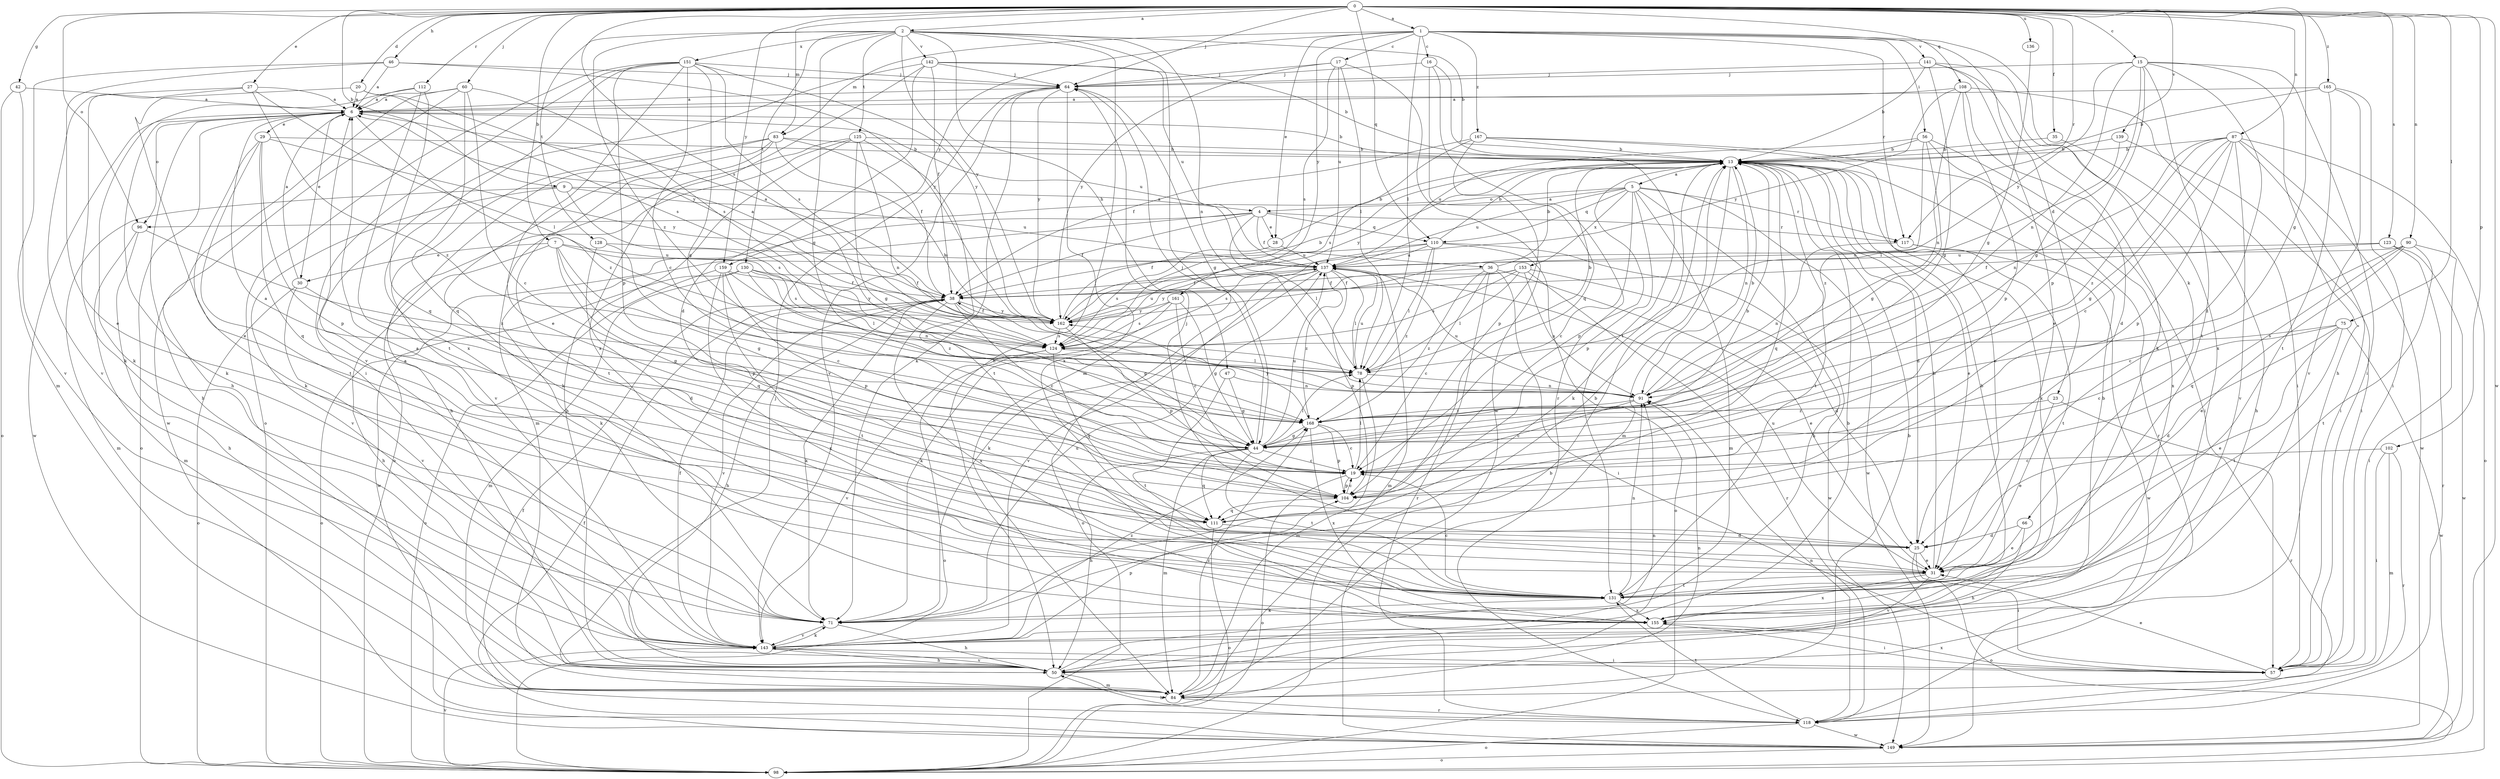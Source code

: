 strict digraph  {
0;
1;
2;
4;
5;
6;
7;
9;
13;
15;
16;
17;
19;
20;
23;
25;
27;
28;
29;
30;
31;
35;
36;
38;
42;
44;
46;
47;
50;
56;
57;
60;
64;
66;
71;
75;
78;
83;
84;
87;
90;
91;
96;
98;
102;
104;
108;
110;
111;
112;
117;
118;
123;
124;
125;
128;
130;
131;
136;
137;
139;
141;
142;
143;
149;
151;
153;
155;
159;
161;
162;
165;
167;
168;
0 -> 1  [label=a];
0 -> 2  [label=a];
0 -> 7  [label=b];
0 -> 9  [label=b];
0 -> 15  [label=c];
0 -> 20  [label=d];
0 -> 27  [label=e];
0 -> 35  [label=f];
0 -> 42  [label=g];
0 -> 44  [label=g];
0 -> 46  [label=h];
0 -> 60  [label=j];
0 -> 64  [label=j];
0 -> 75  [label=l];
0 -> 83  [label=m];
0 -> 87  [label=n];
0 -> 90  [label=n];
0 -> 96  [label=o];
0 -> 102  [label=p];
0 -> 108  [label=q];
0 -> 110  [label=q];
0 -> 112  [label=r];
0 -> 117  [label=r];
0 -> 123  [label=s];
0 -> 124  [label=s];
0 -> 136  [label=u];
0 -> 139  [label=v];
0 -> 149  [label=w];
0 -> 159  [label=y];
0 -> 165  [label=z];
1 -> 16  [label=c];
1 -> 17  [label=c];
1 -> 23  [label=d];
1 -> 28  [label=e];
1 -> 56  [label=i];
1 -> 66  [label=k];
1 -> 78  [label=l];
1 -> 83  [label=m];
1 -> 117  [label=r];
1 -> 141  [label=v];
1 -> 159  [label=y];
1 -> 161  [label=y];
1 -> 167  [label=z];
2 -> 13  [label=b];
2 -> 44  [label=g];
2 -> 47  [label=h];
2 -> 50  [label=h];
2 -> 84  [label=m];
2 -> 91  [label=n];
2 -> 125  [label=t];
2 -> 128  [label=t];
2 -> 130  [label=t];
2 -> 142  [label=v];
2 -> 151  [label=x];
2 -> 162  [label=y];
2 -> 168  [label=z];
4 -> 28  [label=e];
4 -> 36  [label=f];
4 -> 38  [label=f];
4 -> 71  [label=k];
4 -> 78  [label=l];
4 -> 110  [label=q];
4 -> 117  [label=r];
4 -> 149  [label=w];
5 -> 4  [label=a];
5 -> 19  [label=c];
5 -> 50  [label=h];
5 -> 84  [label=m];
5 -> 96  [label=o];
5 -> 104  [label=p];
5 -> 110  [label=q];
5 -> 117  [label=r];
5 -> 137  [label=u];
5 -> 149  [label=w];
5 -> 153  [label=x];
6 -> 13  [label=b];
6 -> 29  [label=e];
6 -> 30  [label=e];
6 -> 50  [label=h];
6 -> 71  [label=k];
6 -> 96  [label=o];
6 -> 98  [label=o];
6 -> 137  [label=u];
6 -> 149  [label=w];
6 -> 168  [label=z];
7 -> 30  [label=e];
7 -> 44  [label=g];
7 -> 50  [label=h];
7 -> 104  [label=p];
7 -> 111  [label=q];
7 -> 124  [label=s];
7 -> 137  [label=u];
9 -> 4  [label=a];
9 -> 84  [label=m];
9 -> 124  [label=s];
9 -> 137  [label=u];
9 -> 143  [label=v];
13 -> 5  [label=a];
13 -> 25  [label=d];
13 -> 31  [label=e];
13 -> 71  [label=k];
13 -> 84  [label=m];
13 -> 91  [label=n];
13 -> 104  [label=p];
13 -> 111  [label=q];
13 -> 131  [label=t];
13 -> 155  [label=x];
13 -> 162  [label=y];
15 -> 25  [label=d];
15 -> 44  [label=g];
15 -> 50  [label=h];
15 -> 57  [label=i];
15 -> 64  [label=j];
15 -> 91  [label=n];
15 -> 104  [label=p];
15 -> 131  [label=t];
15 -> 162  [label=y];
16 -> 64  [label=j];
16 -> 111  [label=q];
16 -> 118  [label=r];
16 -> 131  [label=t];
17 -> 64  [label=j];
17 -> 78  [label=l];
17 -> 124  [label=s];
17 -> 137  [label=u];
17 -> 149  [label=w];
17 -> 162  [label=y];
19 -> 6  [label=a];
19 -> 78  [label=l];
19 -> 98  [label=o];
19 -> 104  [label=p];
20 -> 6  [label=a];
20 -> 31  [label=e];
20 -> 124  [label=s];
20 -> 162  [label=y];
23 -> 31  [label=e];
23 -> 118  [label=r];
23 -> 168  [label=z];
25 -> 31  [label=e];
25 -> 57  [label=i];
25 -> 64  [label=j];
25 -> 98  [label=o];
27 -> 6  [label=a];
27 -> 71  [label=k];
27 -> 78  [label=l];
27 -> 143  [label=v];
27 -> 168  [label=z];
28 -> 13  [label=b];
28 -> 124  [label=s];
28 -> 137  [label=u];
29 -> 13  [label=b];
29 -> 71  [label=k];
29 -> 104  [label=p];
29 -> 111  [label=q];
29 -> 131  [label=t];
29 -> 162  [label=y];
30 -> 6  [label=a];
30 -> 44  [label=g];
30 -> 98  [label=o];
30 -> 143  [label=v];
31 -> 6  [label=a];
31 -> 13  [label=b];
31 -> 131  [label=t];
31 -> 137  [label=u];
31 -> 143  [label=v];
31 -> 155  [label=x];
35 -> 13  [label=b];
35 -> 50  [label=h];
36 -> 13  [label=b];
36 -> 19  [label=c];
36 -> 31  [label=e];
36 -> 38  [label=f];
36 -> 57  [label=i];
36 -> 118  [label=r];
36 -> 168  [label=z];
38 -> 6  [label=a];
38 -> 19  [label=c];
38 -> 44  [label=g];
38 -> 50  [label=h];
38 -> 71  [label=k];
38 -> 143  [label=v];
38 -> 155  [label=x];
38 -> 162  [label=y];
42 -> 6  [label=a];
42 -> 98  [label=o];
42 -> 143  [label=v];
44 -> 13  [label=b];
44 -> 19  [label=c];
44 -> 50  [label=h];
44 -> 64  [label=j];
44 -> 78  [label=l];
44 -> 84  [label=m];
44 -> 111  [label=q];
44 -> 131  [label=t];
44 -> 137  [label=u];
46 -> 6  [label=a];
46 -> 31  [label=e];
46 -> 64  [label=j];
46 -> 84  [label=m];
46 -> 162  [label=y];
47 -> 44  [label=g];
47 -> 91  [label=n];
47 -> 131  [label=t];
50 -> 13  [label=b];
50 -> 84  [label=m];
50 -> 91  [label=n];
50 -> 143  [label=v];
56 -> 13  [label=b];
56 -> 44  [label=g];
56 -> 57  [label=i];
56 -> 137  [label=u];
56 -> 155  [label=x];
56 -> 168  [label=z];
57 -> 31  [label=e];
57 -> 155  [label=x];
60 -> 6  [label=a];
60 -> 19  [label=c];
60 -> 50  [label=h];
60 -> 111  [label=q];
60 -> 124  [label=s];
60 -> 149  [label=w];
64 -> 6  [label=a];
64 -> 44  [label=g];
64 -> 71  [label=k];
64 -> 143  [label=v];
64 -> 155  [label=x];
64 -> 162  [label=y];
66 -> 25  [label=d];
66 -> 31  [label=e];
66 -> 50  [label=h];
71 -> 13  [label=b];
71 -> 50  [label=h];
71 -> 137  [label=u];
71 -> 143  [label=v];
75 -> 19  [label=c];
75 -> 25  [label=d];
75 -> 31  [label=e];
75 -> 124  [label=s];
75 -> 131  [label=t];
75 -> 149  [label=w];
78 -> 13  [label=b];
78 -> 84  [label=m];
78 -> 91  [label=n];
78 -> 137  [label=u];
83 -> 13  [label=b];
83 -> 38  [label=f];
83 -> 50  [label=h];
83 -> 71  [label=k];
83 -> 78  [label=l];
83 -> 131  [label=t];
83 -> 143  [label=v];
84 -> 13  [label=b];
84 -> 64  [label=j];
84 -> 91  [label=n];
84 -> 118  [label=r];
84 -> 168  [label=z];
87 -> 13  [label=b];
87 -> 19  [label=c];
87 -> 44  [label=g];
87 -> 57  [label=i];
87 -> 91  [label=n];
87 -> 98  [label=o];
87 -> 104  [label=p];
87 -> 143  [label=v];
87 -> 149  [label=w];
87 -> 168  [label=z];
90 -> 19  [label=c];
90 -> 31  [label=e];
90 -> 57  [label=i];
90 -> 111  [label=q];
90 -> 131  [label=t];
90 -> 137  [label=u];
91 -> 13  [label=b];
91 -> 19  [label=c];
91 -> 137  [label=u];
91 -> 168  [label=z];
96 -> 50  [label=h];
96 -> 84  [label=m];
96 -> 168  [label=z];
98 -> 13  [label=b];
98 -> 143  [label=v];
102 -> 19  [label=c];
102 -> 57  [label=i];
102 -> 84  [label=m];
102 -> 118  [label=r];
104 -> 19  [label=c];
104 -> 111  [label=q];
108 -> 6  [label=a];
108 -> 25  [label=d];
108 -> 57  [label=i];
108 -> 91  [label=n];
108 -> 104  [label=p];
108 -> 162  [label=y];
110 -> 13  [label=b];
110 -> 38  [label=f];
110 -> 78  [label=l];
110 -> 98  [label=o];
110 -> 124  [label=s];
110 -> 137  [label=u];
110 -> 149  [label=w];
110 -> 168  [label=z];
111 -> 25  [label=d];
111 -> 98  [label=o];
112 -> 6  [label=a];
112 -> 71  [label=k];
112 -> 111  [label=q];
112 -> 131  [label=t];
117 -> 91  [label=n];
117 -> 131  [label=t];
117 -> 149  [label=w];
118 -> 38  [label=f];
118 -> 50  [label=h];
118 -> 91  [label=n];
118 -> 98  [label=o];
118 -> 131  [label=t];
118 -> 149  [label=w];
123 -> 38  [label=f];
123 -> 118  [label=r];
123 -> 137  [label=u];
123 -> 149  [label=w];
124 -> 78  [label=l];
124 -> 98  [label=o];
124 -> 111  [label=q];
124 -> 143  [label=v];
125 -> 13  [label=b];
125 -> 44  [label=g];
125 -> 50  [label=h];
125 -> 84  [label=m];
125 -> 91  [label=n];
125 -> 98  [label=o];
125 -> 131  [label=t];
128 -> 19  [label=c];
128 -> 25  [label=d];
128 -> 137  [label=u];
130 -> 38  [label=f];
130 -> 78  [label=l];
130 -> 84  [label=m];
130 -> 98  [label=o];
130 -> 162  [label=y];
130 -> 168  [label=z];
131 -> 6  [label=a];
131 -> 13  [label=b];
131 -> 19  [label=c];
131 -> 71  [label=k];
131 -> 91  [label=n];
131 -> 155  [label=x];
136 -> 44  [label=g];
137 -> 38  [label=f];
137 -> 71  [label=k];
137 -> 78  [label=l];
137 -> 84  [label=m];
137 -> 98  [label=o];
137 -> 104  [label=p];
137 -> 143  [label=v];
137 -> 168  [label=z];
139 -> 13  [label=b];
139 -> 57  [label=i];
139 -> 78  [label=l];
141 -> 13  [label=b];
141 -> 31  [label=e];
141 -> 44  [label=g];
141 -> 64  [label=j];
141 -> 71  [label=k];
141 -> 155  [label=x];
142 -> 13  [label=b];
142 -> 25  [label=d];
142 -> 38  [label=f];
142 -> 64  [label=j];
142 -> 137  [label=u];
142 -> 143  [label=v];
142 -> 155  [label=x];
143 -> 38  [label=f];
143 -> 50  [label=h];
143 -> 57  [label=i];
143 -> 71  [label=k];
143 -> 104  [label=p];
143 -> 168  [label=z];
149 -> 38  [label=f];
149 -> 98  [label=o];
151 -> 19  [label=c];
151 -> 31  [label=e];
151 -> 44  [label=g];
151 -> 57  [label=i];
151 -> 64  [label=j];
151 -> 98  [label=o];
151 -> 104  [label=p];
151 -> 124  [label=s];
151 -> 155  [label=x];
151 -> 162  [label=y];
153 -> 25  [label=d];
153 -> 38  [label=f];
153 -> 78  [label=l];
153 -> 91  [label=n];
153 -> 118  [label=r];
153 -> 124  [label=s];
153 -> 162  [label=y];
155 -> 13  [label=b];
155 -> 57  [label=i];
159 -> 38  [label=f];
159 -> 91  [label=n];
159 -> 98  [label=o];
159 -> 104  [label=p];
159 -> 131  [label=t];
159 -> 155  [label=x];
161 -> 19  [label=c];
161 -> 44  [label=g];
161 -> 71  [label=k];
161 -> 124  [label=s];
161 -> 162  [label=y];
162 -> 6  [label=a];
162 -> 13  [label=b];
162 -> 38  [label=f];
162 -> 104  [label=p];
162 -> 124  [label=s];
162 -> 137  [label=u];
165 -> 6  [label=a];
165 -> 13  [label=b];
165 -> 57  [label=i];
165 -> 131  [label=t];
165 -> 143  [label=v];
167 -> 13  [label=b];
167 -> 31  [label=e];
167 -> 38  [label=f];
167 -> 104  [label=p];
167 -> 118  [label=r];
167 -> 124  [label=s];
168 -> 19  [label=c];
168 -> 44  [label=g];
168 -> 104  [label=p];
168 -> 155  [label=x];
168 -> 162  [label=y];
}
